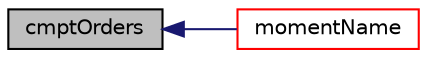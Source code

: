 digraph "cmptOrders"
{
  bgcolor="transparent";
  edge [fontname="Helvetica",fontsize="10",labelfontname="Helvetica",labelfontsize="10"];
  node [fontname="Helvetica",fontsize="10",shape=record];
  rankdir="LR";
  Node1 [label="cmptOrders",height=0.2,width=0.4,color="black", fillcolor="grey75", style="filled", fontcolor="black"];
  Node1 -> Node2 [dir="back",color="midnightblue",fontsize="10",style="solid",fontname="Helvetica"];
  Node2 [label="momentName",height=0.2,width=0.4,color="red",URL="$a00044.html#af1a22abea6056cddf89aae3bfbaa9f11",tooltip="Creates the name of the moment. "];
}
